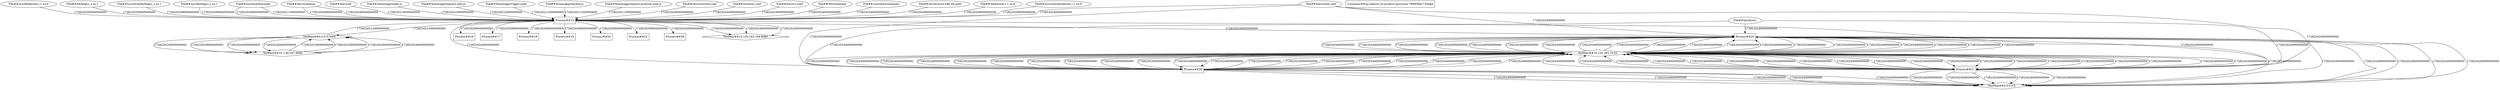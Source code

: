 digraph G {
	"File##/etc/ld-musl-x86_64.path"->"Process##15"[ label="1728220209000000000" ];
	"File##/lib/libstdc++.so.6"->"Process##15"[ label="1728220209000000000" ];
	"File##/usr/local/lib/libstdc++.so.6"->"Process##15"[ label="1728220209000000000" ];
	"File##/usr/lib/libstdc++.so.6"->"Process##15"[ label="1728220209000000000" ];
	"File##/lib/libgcc_s.so.1"->"Process##15"[ label="1728220209000000000" ];
	"File##/usr/local/lib/libgcc_s.so.1"->"Process##15"[ label="1728220209000000000" ];
	"File##/usr/lib/libgcc_s.so.1"->"Process##15"[ label="1728220209000000000" ];
	"Process##15"->"Process##16"[ label="1728220209000000000" ];
	"Process##15"->"Process##17"[ label="1728220209000000000" ];
	"Process##15"->"Process##18"[ label="1728220209000000000" ];
	"Process##15"->"Process##19"[ label="1728220209000000000" ];
	"Process##15"->"Process##20"[ label="1728220209000000000" ];
	"File##/usr/local/bin/node"->"Process##15"[ label="1728220209000000000" ];
	"File##/dev/urandom"->"Process##15"[ label="1728220209000000000" ];
	"Process##15"->"Process##21"[ label="1728220209000000000" ];
	"File##/dev/null"->"Process##15"[ label="1728220210000000000" ];
	"File##/home/app/index.js"->"Process##15"[ label="1728220210000000000" ];
	"File##/home/app/express-new.js"->"Process##15"[ label="1728220210000000000" ];
	"File##/usr/local/bin/node"->"Process##15"[ label="1728220211000000000" ];
	"File##/home/app/trigger.node"->"Process##15"[ label="1728220211000000000" ];
	"File##/home/app/handler.js"->"Process##15"[ label="1728220211000000000" ];
	"File##/home/app/request-promise-uuid.js"->"Process##15"[ label="1728220211000000000" ];
	"Process##15"->"NetPeer##0.0.0.0:3000"[ label="1728220212000000000" ];
	"NetPeer##0.0.0.0:3000"->"Process##15"[ label="1728220212000000000" ];
	"NetPeer##0.0.0.0:3000"->"NetPeer##10.1.80.247:8080"[ label="1728220239000000000" ];
	"NetPeer##10.1.80.247:8080"->"NetPeer##0.0.0.0:3000"[ label="1728220239000000000" ];
	"NetPeer##0.0.0.0:3000"->"NetPeer##10.1.80.247:8080"[ label="1728220239000000000" ];
	"NetPeer##10.1.80.247:8080"->"NetPeer##0.0.0.0:3000"[ label="1728220239000000000" ];
	"File##/etc/resolv.conf"->"Process##15"[ label="1728220240000000000" ];
	"File##/etc/nsswitch.conf"->"Process##15"[ label="1728220240000000000" ];
	"File##/etc/host.conf"->"Process##15"[ label="1728220240000000000" ];
	"File##/etc/svc.conf"->"Process##15"[ label="1728220240000000000" ];
	"File##/dev/urandom"->"Process##15"[ label="1728220240000000000" ];
	"Process##15"->"Process##25"[ label="1728220240000000000" ];
	"Process##15"->"Process##26"[ label="1728220240000000000" ];
	"Process##15"->"Process##27"[ label="1728220240000000000" ];
	"Process##15"->"Process##28"[ label="1728220240000000000" ];
	"Process##15"->"NetPeer##10.152.183.194:8080"[ label="1728220240000000000" ];
	"Process##15"->"NetPeer##10.152.183.194:8080"[ label="1728220240000000000" ];
	"NetPeer##0.0.0.0:3000"->"NetPeer##10.1.80.247:8080"[ label="1728220240000000000" ];
	"NetPeer##10.1.80.247:8080"->"NetPeer##0.0.0.0:3000"[ label="1728220240000000000" ];
	"NetPeer##0.0.0.0:3000"->"NetPeer##10.1.80.247:8080"[ label="1728220240000000000" ];
	"NetPeer##10.1.80.247:8080"->"NetPeer##0.0.0.0:3000"[ label="1728220240000000000" ];
	"File##/etc/localtime"->"Process##15"[ label="1728220240000000000" ];
	"File##/usr/share/zoneinfo/"->"Process##15"[ label="1728220240000000000" ];
	"Process##15"->"NetPeer##10.152.183.194:8080"[ label="1728220240000000000" ];
	"File##/etc/hosts"->"Process##25"[ label="1728220240000000000" ];
	"File##/etc/resolv.conf"->"Process##25"[ label="1728220240000000000" ];
	"Process##25"->"NetPeer##0.0.0.0:0"[ label="1728220240000000000" ];
	"Process##25"->"NetPeer##10.152.183.10:53"[ label="1728220240000000000" ];
	"Process##25"->"NetPeer##10.152.183.10:53"[ label="1728220240000000000" ];
	"NetPeer##10.152.183.10:53"->"Process##25"[ label="1728220240000000000" ];
	"NetPeer##10.152.183.10:53"->"Process##25"[ label="1728220240000000000" ];
	"Process##25"->"NetPeer##0.0.0.0:0"[ label="1728220240000000000" ];
	"Process##25"->"NetPeer##10.152.183.10:53"[ label="1728220240000000000" ];
	"Process##25"->"NetPeer##10.152.183.10:53"[ label="1728220240000000000" ];
	"NetPeer##10.152.183.10:53"->"Process##25"[ label="1728220240000000000" ];
	"NetPeer##10.152.183.10:53"->"Process##25"[ label="1728220240000000000" ];
	"Process##25"->"NetPeer##0.0.0.0:0"[ label="1728220240000000000" ];
	"Process##25"->"NetPeer##10.152.183.10:53"[ label="1728220240000000000" ];
	"Process##25"->"NetPeer##10.152.183.10:53"[ label="1728220240000000000" ];
	"NetPeer##10.152.183.10:53"->"Process##25"[ label="1728220240000000000" ];
	"NetPeer##10.152.183.10:53"->"Process##25"[ label="1728220240000000000" ];
	"Process##25"->"NetPeer##0.0.0.0:0"[ label="1728220240000000000" ];
	"Process##25"->"NetPeer##10.152.183.10:53"[ label="1728220240000000000" ];
	"Process##25"->"NetPeer##10.152.183.10:53"[ label="1728220240000000000" ];
	"NetPeer##10.152.183.10:53"->"Process##25"[ label="1728220240000000000" ];
	"NetPeer##10.152.183.10:53"->"Process##25"[ label="1728220240000000000" ];
	"Process##25"->"NetPeer##0.0.0.0:0"[ label="1728220240000000000" ];
	"Process##25"->"NetPeer##10.152.183.10:53"[ label="1728220240000000000" ];
	"Process##25"->"NetPeer##10.152.183.10:53"[ label="1728220240000000000" ];
	"NetPeer##10.152.183.10:53"->"Process##25"[ label="1728220240000000000" ];
	"NetPeer##0.0.0.0:0"->"Process##25"[ label="1728220240000000000" ];
	"NetPeer##10.152.183.10:53"->"Process##25"[ label="1728220240000000000" ];
	"File##/etc/hosts"->"Process##26"[ label="1728220240000000000" ];
	"File##/etc/resolv.conf"->"Process##26"[ label="1728220240000000000" ];
	"Process##26"->"NetPeer##0.0.0.0:0"[ label="1728220240000000000" ];
	"Process##26"->"NetPeer##10.152.183.10:53"[ label="1728220240000000000" ];
	"Process##26"->"NetPeer##10.152.183.10:53"[ label="1728220240000000000" ];
	"NetPeer##10.152.183.10:53"->"Process##26"[ label="1728220240000000000" ];
	"NetPeer##10.152.183.10:53"->"Process##26"[ label="1728220240000000000" ];
	"Process##26"->"NetPeer##0.0.0.0:0"[ label="1728220240000000000" ];
	"Process##26"->"NetPeer##10.152.183.10:53"[ label="1728220240000000000" ];
	"Process##26"->"NetPeer##10.152.183.10:53"[ label="1728220240000000000" ];
	"NetPeer##10.152.183.10:53"->"Process##26"[ label="1728220240000000000" ];
	"NetPeer##10.152.183.10:53"->"Process##26"[ label="1728220240000000000" ];
	"Process##26"->"NetPeer##0.0.0.0:0"[ label="1728220240000000000" ];
	"Process##26"->"NetPeer##10.152.183.10:53"[ label="1728220240000000000" ];
	"Process##26"->"NetPeer##10.152.183.10:53"[ label="1728220240000000000" ];
	"NetPeer##10.152.183.10:53"->"Process##26"[ label="1728220240000000000" ];
	"NetPeer##10.152.183.10:53"->"Process##26"[ label="1728220240000000000" ];
	"Process##26"->"NetPeer##0.0.0.0:0"[ label="1728220240000000000" ];
	"Process##26"->"NetPeer##10.152.183.10:53"[ label="1728220240000000000" ];
	"Process##26"->"NetPeer##10.152.183.10:53"[ label="1728220240000000000" ];
	"NetPeer##10.152.183.10:53"->"Process##26"[ label="1728220240000000000" ];
	"NetPeer##10.152.183.10:53"->"Process##26"[ label="1728220240000000000" ];
	"Process##26"->"NetPeer##0.0.0.0:0"[ label="1728220240000000000" ];
	"Process##26"->"NetPeer##10.152.183.10:53"[ label="1728220240000000000" ];
	"Process##26"->"NetPeer##10.152.183.10:53"[ label="1728220240000000000" ];
	"NetPeer##10.152.183.10:53"->"Process##26"[ label="1728220240000000000" ];
	"NetPeer##10.152.183.10:53"->"Process##26"[ label="1728220240000000000" ];
	"File##/etc/hosts"->"Process##27"[ label="1728220240000000000" ];
	"File##/etc/resolv.conf"->"Process##27"[ label="1728220240000000000" ];
	"Process##27"->"NetPeer##0.0.0.0:0"[ label="1728220240000000000" ];
	"Process##27"->"NetPeer##10.152.183.10:53"[ label="1728220240000000000" ];
	"Process##27"->"NetPeer##10.152.183.10:53"[ label="1728220240000000000" ];
	"NetPeer##10.152.183.10:53"->"Process##27"[ label="1728220240000000000" ];
	"NetPeer##10.152.183.10:53"->"Process##27"[ label="1728220240000000000" ];
	"Process##27"->"NetPeer##0.0.0.0:0"[ label="1728220240000000000" ];
	"Process##27"->"NetPeer##10.152.183.10:53"[ label="1728220240000000000" ];
	"Process##27"->"NetPeer##10.152.183.10:53"[ label="1728220240000000000" ];
	"NetPeer##10.152.183.10:53"->"Process##27"[ label="1728220240000000000" ];
	"NetPeer##10.152.183.10:53"->"Process##27"[ label="1728220240000000000" ];
	"Process##27"->"NetPeer##0.0.0.0:0"[ label="1728220240000000000" ];
	"Process##27"->"NetPeer##10.152.183.10:53"[ label="1728220240000000000" ];
	"Process##27"->"NetPeer##10.152.183.10:53"[ label="1728220240000000000" ];
	"NetPeer##10.152.183.10:53"->"Process##27"[ label="1728220240000000000" ];
	"NetPeer##10.152.183.10:53"->"Process##27"[ label="1728220240000000000" ];
	"Process##27"->"NetPeer##0.0.0.0:0"[ label="1728220240000000000" ];
	"Process##27"->"NetPeer##10.152.183.10:53"[ label="1728220240000000000" ];
	"Process##27"->"NetPeer##10.152.183.10:53"[ label="1728220240000000000" ];
	"NetPeer##10.152.183.10:53"->"Process##27"[ label="1728220240000000000" ];
	"NetPeer##10.152.183.10:53"->"Process##27"[ label="1728220240000000000" ];
	"Process##27"->"NetPeer##0.0.0.0:0"[ label="1728220240000000000" ];
	"Process##27"->"NetPeer##10.152.183.10:53"[ label="1728220240000000000" ];
	"Process##27"->"NetPeer##10.152.183.10:53"[ label="1728220240000000000" ];
	"NetPeer##10.152.183.10:53"->"Process##27"[ label="1728220240000000000" ];
	"NetPeer##10.152.183.10:53"->"Process##27"[ label="1728220240000000000" ];
	"Container##zjy-alastor-2n-product-purchase-76f665fdc7-8sbg9" [ shape="box" ];
	"File##/dev/null" [ shape="ellipse" ];
	"File##/dev/urandom" [ shape="ellipse" ];
	"File##/etc/host.conf" [ shape="ellipse" ];
	"File##/etc/hosts" [ shape="ellipse" ];
	"File##/etc/ld-musl-x86_64.path" [ shape="ellipse" ];
	"File##/etc/localtime" [ shape="ellipse" ];
	"File##/etc/nsswitch.conf" [ shape="ellipse" ];
	"File##/etc/resolv.conf" [ shape="ellipse" ];
	"File##/etc/svc.conf" [ shape="ellipse" ];
	"File##/home/app/express-new.js" [ shape="ellipse" ];
	"File##/home/app/handler.js" [ shape="ellipse" ];
	"File##/home/app/index.js" [ shape="ellipse" ];
	"File##/home/app/request-promise-uuid.js" [ shape="ellipse" ];
	"File##/home/app/trigger.node" [ shape="ellipse" ];
	"File##/lib/libgcc_s.so.1" [ shape="ellipse" ];
	"File##/lib/libstdc++.so.6" [ shape="ellipse" ];
	"File##/usr/lib/libgcc_s.so.1" [ shape="ellipse" ];
	"File##/usr/lib/libstdc++.so.6" [ shape="ellipse" ];
	"File##/usr/local/bin/node" [ shape="ellipse" ];
	"File##/usr/local/lib/libgcc_s.so.1" [ shape="ellipse" ];
	"File##/usr/local/lib/libstdc++.so.6" [ shape="ellipse" ];
	"File##/usr/share/zoneinfo/" [ shape="ellipse" ];
	"NetPeer##0.0.0.0:0" [ shape="diamond" ];
	"NetPeer##0.0.0.0:3000" [ shape="diamond" ];
	"NetPeer##10.1.80.247:8080" [ shape="diamond" ];
	"NetPeer##10.152.183.10:53" [ shape="diamond" ];
	"NetPeer##10.152.183.194:8080" [ shape="diamond" ];
	"Process##15" [ shape="box" ];
	"Process##16" [ shape="box" ];
	"Process##17" [ shape="box" ];
	"Process##18" [ shape="box" ];
	"Process##19" [ shape="box" ];
	"Process##20" [ shape="box" ];
	"Process##21" [ shape="box" ];
	"Process##25" [ shape="box" ];
	"Process##26" [ shape="box" ];
	"Process##27" [ shape="box" ];
	"Process##28" [ shape="box" ];

}
